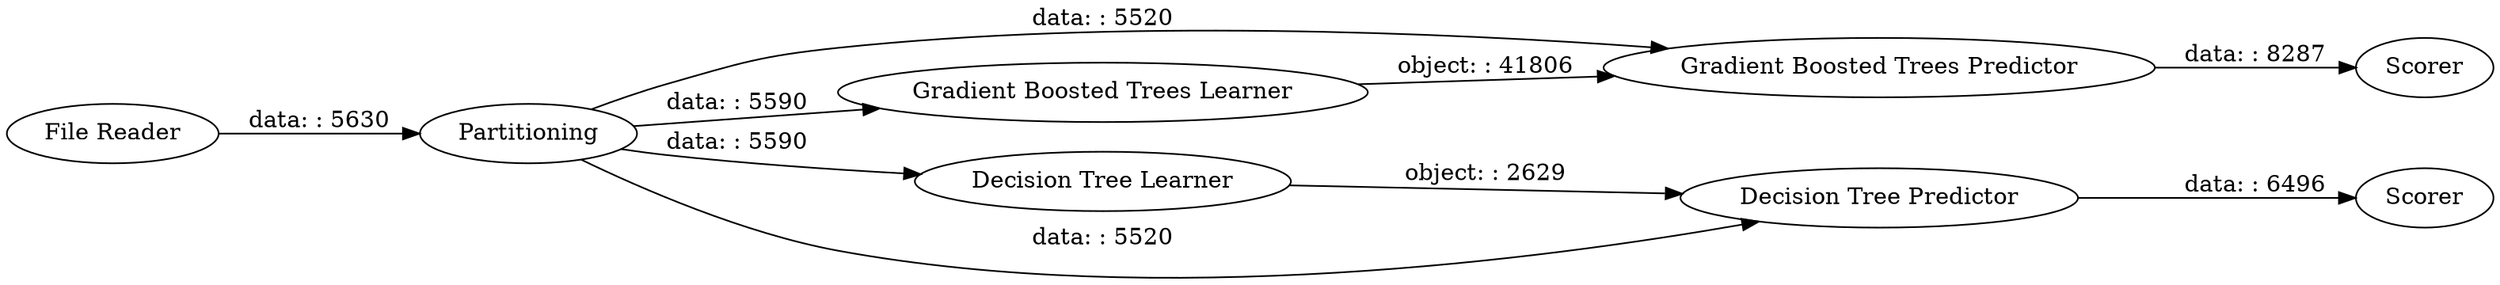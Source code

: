 digraph {
	"-8723955091753686376_2" [label=Partitioning]
	"-8723955091753686376_1" [label="File Reader"]
	"-8723955091753686376_7" [label="Gradient Boosted Trees Predictor"]
	"-8723955091753686376_4" [label="Decision Tree Predictor"]
	"-8723955091753686376_6" [label="Gradient Boosted Trees Learner"]
	"-8723955091753686376_5" [label=Scorer]
	"-8723955091753686376_8" [label=Scorer]
	"-8723955091753686376_3" [label="Decision Tree Learner"]
	"-8723955091753686376_4" -> "-8723955091753686376_5" [label="data: : 6496"]
	"-8723955091753686376_1" -> "-8723955091753686376_2" [label="data: : 5630"]
	"-8723955091753686376_6" -> "-8723955091753686376_7" [label="object: : 41806"]
	"-8723955091753686376_2" -> "-8723955091753686376_6" [label="data: : 5590"]
	"-8723955091753686376_2" -> "-8723955091753686376_7" [label="data: : 5520"]
	"-8723955091753686376_2" -> "-8723955091753686376_4" [label="data: : 5520"]
	"-8723955091753686376_2" -> "-8723955091753686376_3" [label="data: : 5590"]
	"-8723955091753686376_3" -> "-8723955091753686376_4" [label="object: : 2629"]
	"-8723955091753686376_7" -> "-8723955091753686376_8" [label="data: : 8287"]
	rankdir=LR
}
